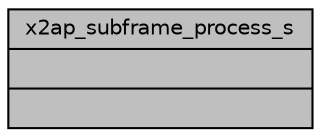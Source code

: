 digraph "x2ap_subframe_process_s"
{
 // LATEX_PDF_SIZE
  edge [fontname="Helvetica",fontsize="10",labelfontname="Helvetica",labelfontsize="10"];
  node [fontname="Helvetica",fontsize="10",shape=record];
  Node1 [label="{x2ap_subframe_process_s\n||}",height=0.2,width=0.4,color="black", fillcolor="grey75", style="filled", fontcolor="black",tooltip=" "];
}
